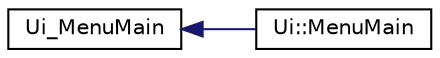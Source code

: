 digraph "Graphical Class Hierarchy"
{
  edge [fontname="Helvetica",fontsize="10",labelfontname="Helvetica",labelfontsize="10"];
  node [fontname="Helvetica",fontsize="10",shape=record];
  rankdir="LR";
  Node1 [label="Ui_MenuMain",height=0.2,width=0.4,color="black", fillcolor="white", style="filled",URL="$class_ui___menu_main.html"];
  Node1 -> Node2 [dir="back",color="midnightblue",fontsize="10",style="solid",fontname="Helvetica"];
  Node2 [label="Ui::MenuMain",height=0.2,width=0.4,color="black", fillcolor="white", style="filled",URL="$class_ui_1_1_menu_main.html"];
}
